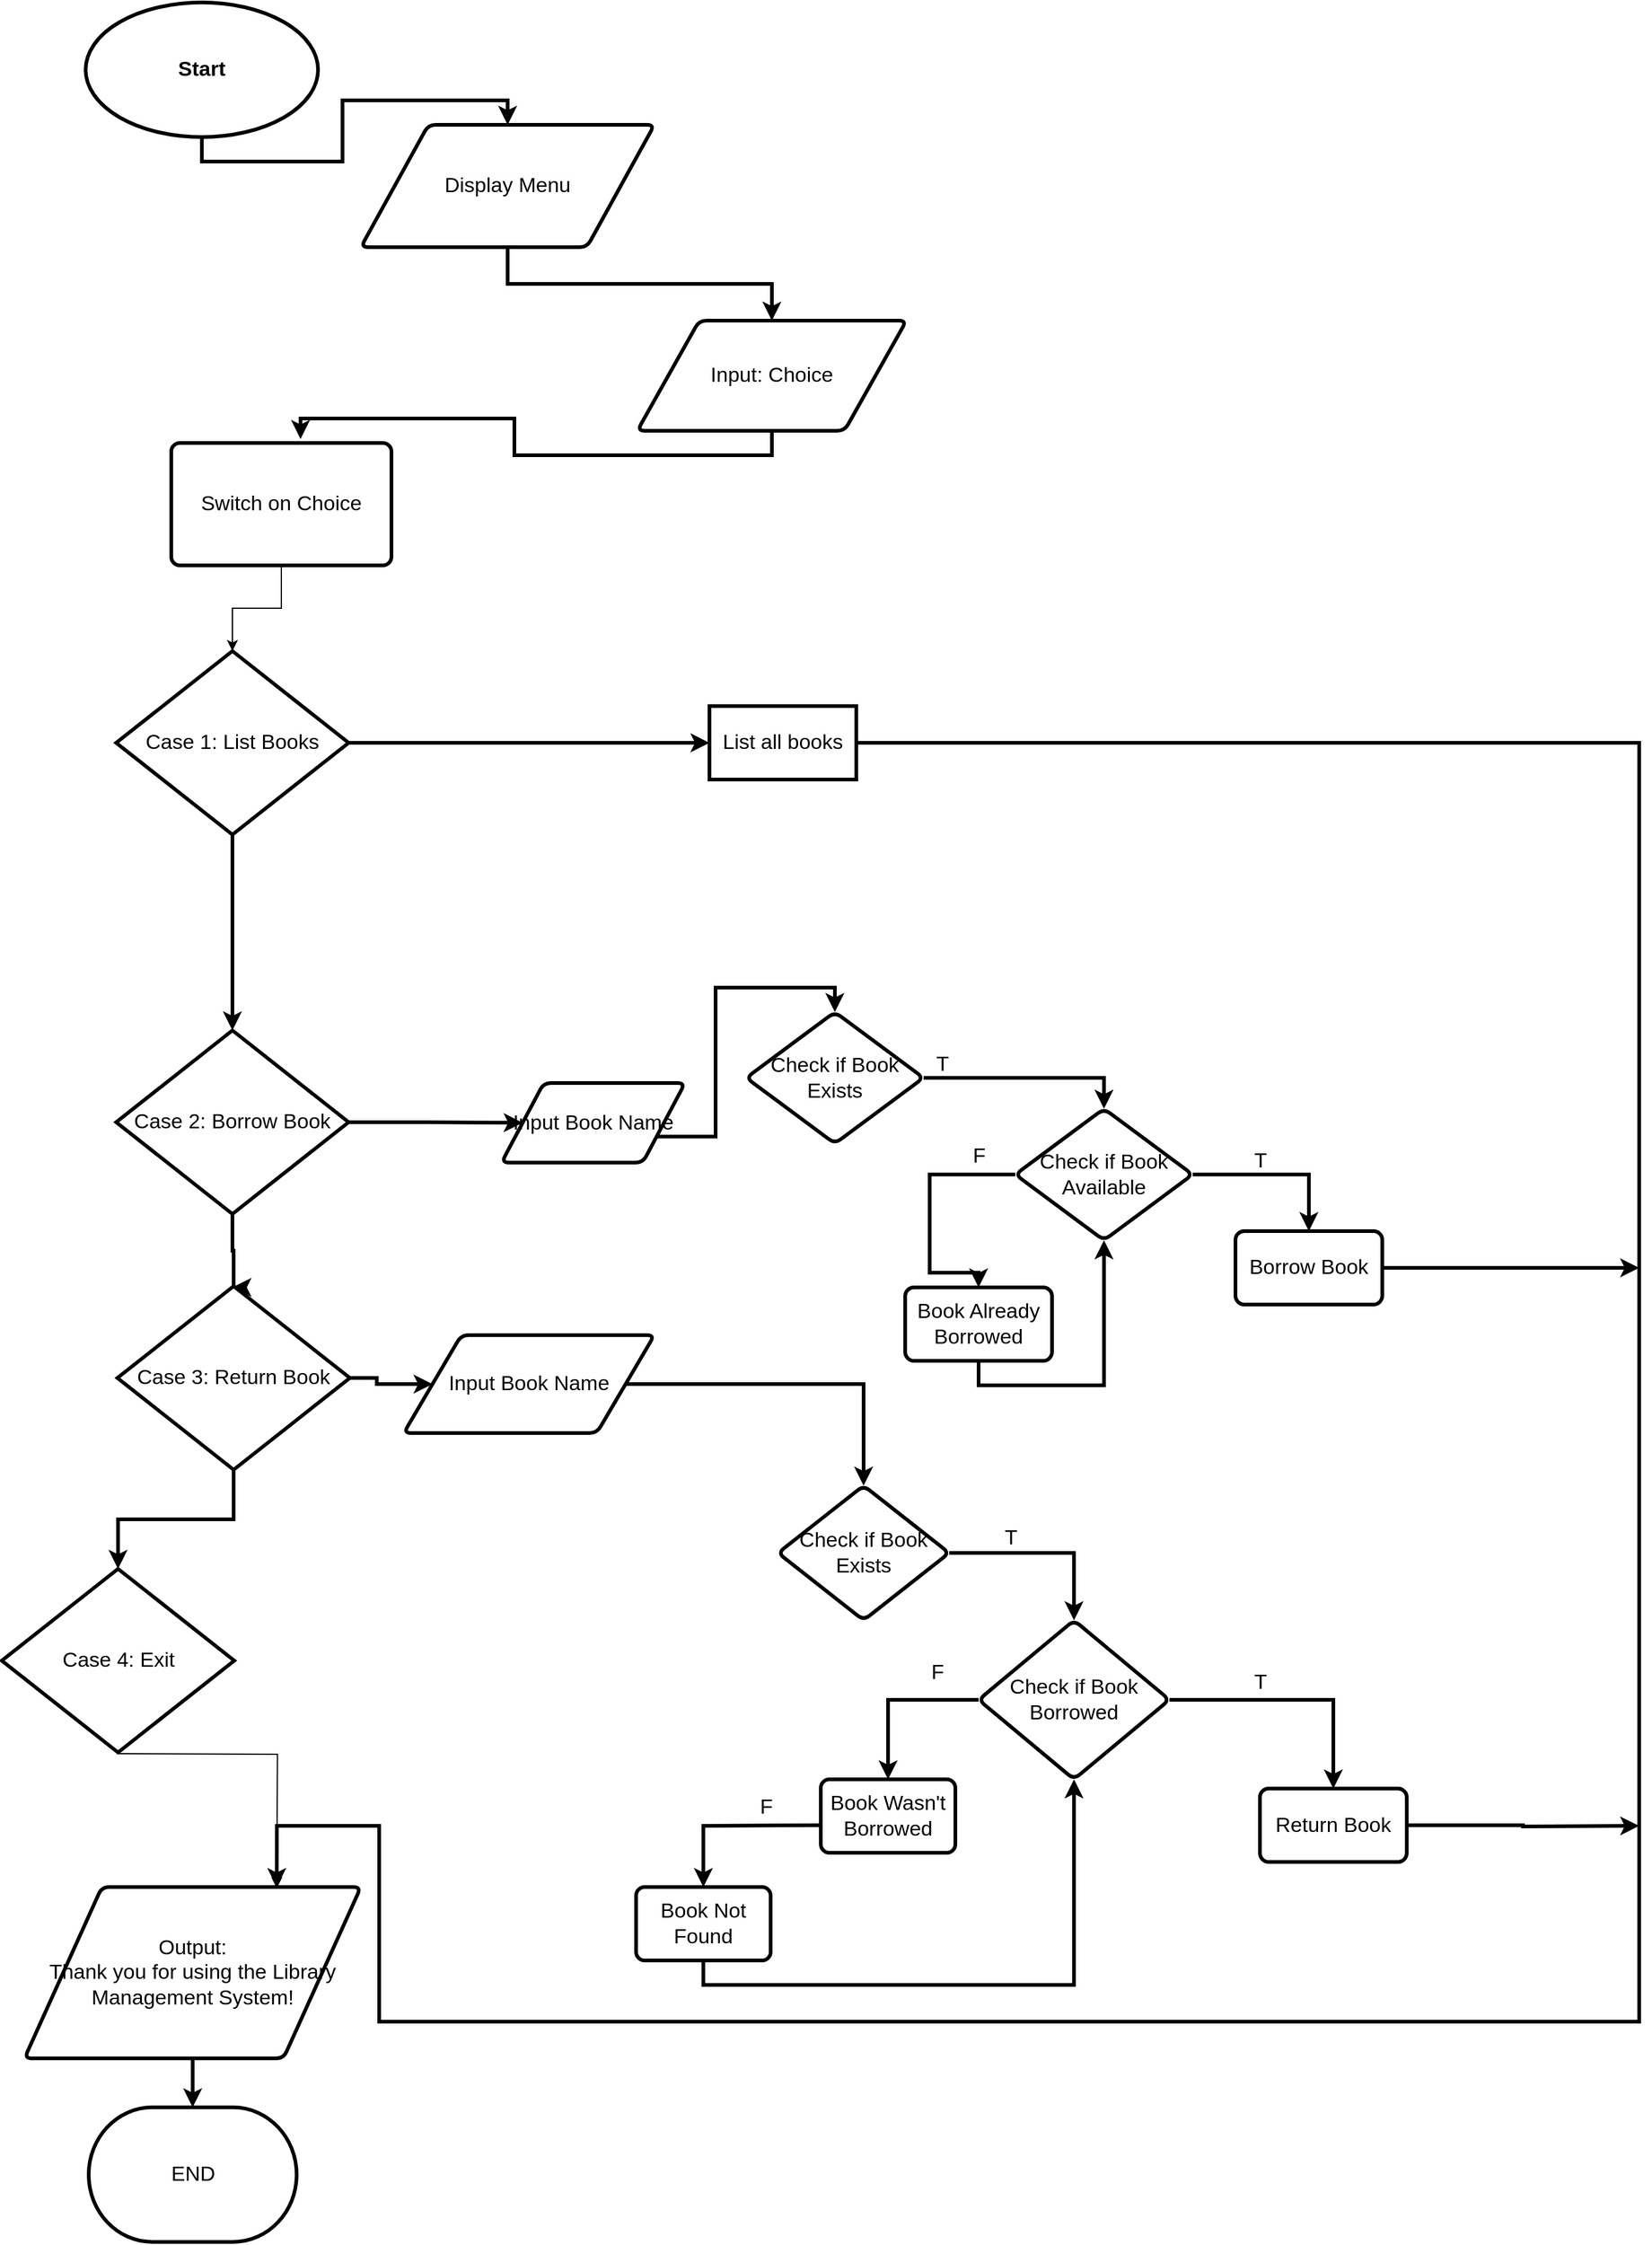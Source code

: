 <mxfile version="22.1.4" type="device">
  <diagram id="C5RBs43oDa-KdzZeNtuy" name="Page-1">
    <mxGraphModel dx="2503" dy="1358" grid="1" gridSize="10" guides="1" tooltips="1" connect="1" arrows="1" fold="1" page="0" pageScale="1" pageWidth="827" pageHeight="1169" math="0" shadow="0">
      <root>
        <mxCell id="WIyWlLk6GJQsqaUBKTNV-0" />
        <mxCell id="WIyWlLk6GJQsqaUBKTNV-1" parent="WIyWlLk6GJQsqaUBKTNV-0" />
        <mxCell id="aTunYatAO1bWsIIj06gY-6" style="edgeStyle=orthogonalEdgeStyle;rounded=0;orthogonalLoop=1;jettySize=auto;html=1;exitX=0.5;exitY=1;exitDx=0;exitDy=0;exitPerimeter=0;entryX=0.5;entryY=0;entryDx=0;entryDy=0;labelBackgroundColor=none;fontColor=default;strokeWidth=3;fontSize=17;" edge="1" parent="WIyWlLk6GJQsqaUBKTNV-1" source="aTunYatAO1bWsIIj06gY-0" target="aTunYatAO1bWsIIj06gY-5">
          <mxGeometry relative="1" as="geometry" />
        </mxCell>
        <mxCell id="aTunYatAO1bWsIIj06gY-0" value="&lt;font style=&quot;font-size: 17px;&quot;&gt;&lt;b style=&quot;font-size: 17px;&quot;&gt;Start&lt;/b&gt;&lt;/font&gt;" style="strokeWidth=3;html=1;shape=mxgraph.flowchart.start_1;whiteSpace=wrap;labelBackgroundColor=none;fontSize=17;" vertex="1" parent="WIyWlLk6GJQsqaUBKTNV-1">
          <mxGeometry x="220" y="-310" width="190" height="110" as="geometry" />
        </mxCell>
        <mxCell id="aTunYatAO1bWsIIj06gY-1" value="Input: Choice" style="shape=parallelogram;html=1;strokeWidth=3;perimeter=parallelogramPerimeter;whiteSpace=wrap;rounded=1;arcSize=12;size=0.23;labelBackgroundColor=none;fontSize=17;" vertex="1" parent="WIyWlLk6GJQsqaUBKTNV-1">
          <mxGeometry x="671" y="-50" width="220" height="90" as="geometry" />
        </mxCell>
        <mxCell id="aTunYatAO1bWsIIj06gY-3" value="Switch on Choice" style="rounded=1;whiteSpace=wrap;html=1;absoluteArcSize=1;arcSize=14;strokeWidth=3;labelBackgroundColor=none;fontSize=17;" vertex="1" parent="WIyWlLk6GJQsqaUBKTNV-1">
          <mxGeometry x="290" y="50" width="180" height="100" as="geometry" />
        </mxCell>
        <mxCell id="aTunYatAO1bWsIIj06gY-4" style="edgeStyle=orthogonalEdgeStyle;rounded=0;orthogonalLoop=1;jettySize=auto;html=1;exitX=0.5;exitY=1;exitDx=0;exitDy=0;entryX=0.587;entryY=-0.033;entryDx=0;entryDy=0;entryPerimeter=0;labelBackgroundColor=none;fontColor=default;strokeWidth=3;fontSize=17;" edge="1" parent="WIyWlLk6GJQsqaUBKTNV-1" source="aTunYatAO1bWsIIj06gY-1" target="aTunYatAO1bWsIIj06gY-3">
          <mxGeometry relative="1" as="geometry" />
        </mxCell>
        <mxCell id="aTunYatAO1bWsIIj06gY-7" style="edgeStyle=orthogonalEdgeStyle;rounded=0;orthogonalLoop=1;jettySize=auto;html=1;exitX=0.5;exitY=1;exitDx=0;exitDy=0;entryX=0.5;entryY=0;entryDx=0;entryDy=0;labelBackgroundColor=none;fontColor=default;strokeWidth=3;fontSize=17;" edge="1" parent="WIyWlLk6GJQsqaUBKTNV-1" source="aTunYatAO1bWsIIj06gY-5" target="aTunYatAO1bWsIIj06gY-1">
          <mxGeometry relative="1" as="geometry" />
        </mxCell>
        <mxCell id="aTunYatAO1bWsIIj06gY-5" value="Display Menu" style="shape=parallelogram;html=1;strokeWidth=3;perimeter=parallelogramPerimeter;whiteSpace=wrap;rounded=1;arcSize=12;size=0.23;labelBackgroundColor=none;fontSize=17;" vertex="1" parent="WIyWlLk6GJQsqaUBKTNV-1">
          <mxGeometry x="445" y="-210" width="240" height="100" as="geometry" />
        </mxCell>
        <mxCell id="aTunYatAO1bWsIIj06gY-24" value="" style="edgeStyle=orthogonalEdgeStyle;rounded=0;orthogonalLoop=1;jettySize=auto;html=1;labelBackgroundColor=none;fontColor=default;strokeWidth=3;fontSize=17;" edge="1" parent="WIyWlLk6GJQsqaUBKTNV-1" source="aTunYatAO1bWsIIj06gY-8" target="aTunYatAO1bWsIIj06gY-23">
          <mxGeometry relative="1" as="geometry" />
        </mxCell>
        <mxCell id="aTunYatAO1bWsIIj06gY-8" value="Case 1: List Books" style="strokeWidth=3;html=1;shape=mxgraph.flowchart.decision;whiteSpace=wrap;labelBackgroundColor=none;fontSize=17;" vertex="1" parent="WIyWlLk6GJQsqaUBKTNV-1">
          <mxGeometry x="245" y="220" width="190" height="150" as="geometry" />
        </mxCell>
        <mxCell id="aTunYatAO1bWsIIj06gY-60" style="edgeStyle=orthogonalEdgeStyle;rounded=0;orthogonalLoop=1;jettySize=auto;html=1;exitX=1;exitY=0.5;exitDx=0;exitDy=0;exitPerimeter=0;entryX=0;entryY=0.5;entryDx=0;entryDy=0;strokeWidth=3;fontSize=17;" edge="1" parent="WIyWlLk6GJQsqaUBKTNV-1" source="aTunYatAO1bWsIIj06gY-9" target="aTunYatAO1bWsIIj06gY-31">
          <mxGeometry relative="1" as="geometry" />
        </mxCell>
        <mxCell id="aTunYatAO1bWsIIj06gY-89" style="edgeStyle=orthogonalEdgeStyle;rounded=0;orthogonalLoop=1;jettySize=auto;html=1;exitX=0.5;exitY=1;exitDx=0;exitDy=0;exitPerimeter=0;strokeWidth=3;fontSize=17;" edge="1" parent="WIyWlLk6GJQsqaUBKTNV-1" source="aTunYatAO1bWsIIj06gY-9">
          <mxGeometry relative="1" as="geometry">
            <mxPoint x="340" y="740" as="targetPoint" />
            <Array as="points">
              <mxPoint x="340" y="710" />
              <mxPoint x="341" y="740" />
            </Array>
          </mxGeometry>
        </mxCell>
        <mxCell id="aTunYatAO1bWsIIj06gY-9" value="Case 2: Borrow Book" style="strokeWidth=3;html=1;shape=mxgraph.flowchart.decision;whiteSpace=wrap;labelBackgroundColor=none;fontSize=17;" vertex="1" parent="WIyWlLk6GJQsqaUBKTNV-1">
          <mxGeometry x="245" y="530" width="190" height="150" as="geometry" />
        </mxCell>
        <mxCell id="aTunYatAO1bWsIIj06gY-63" style="edgeStyle=orthogonalEdgeStyle;rounded=0;orthogonalLoop=1;jettySize=auto;html=1;exitX=1;exitY=0.5;exitDx=0;exitDy=0;exitPerimeter=0;entryX=0;entryY=0.5;entryDx=0;entryDy=0;strokeWidth=3;fontSize=17;" edge="1" parent="WIyWlLk6GJQsqaUBKTNV-1" source="aTunYatAO1bWsIIj06gY-10" target="aTunYatAO1bWsIIj06gY-62">
          <mxGeometry relative="1" as="geometry" />
        </mxCell>
        <mxCell id="aTunYatAO1bWsIIj06gY-10" value="Case 3: Return Book" style="strokeWidth=3;html=1;shape=mxgraph.flowchart.decision;whiteSpace=wrap;labelBackgroundColor=none;fontSize=17;" vertex="1" parent="WIyWlLk6GJQsqaUBKTNV-1">
          <mxGeometry x="246" y="739" width="190" height="150" as="geometry" />
        </mxCell>
        <mxCell id="aTunYatAO1bWsIIj06gY-109" style="edgeStyle=orthogonalEdgeStyle;rounded=0;orthogonalLoop=1;jettySize=auto;html=1;exitX=0.5;exitY=1;exitDx=0;exitDy=0;exitPerimeter=0;entryX=0.75;entryY=0;entryDx=0;entryDy=0;" edge="1" parent="WIyWlLk6GJQsqaUBKTNV-1">
          <mxGeometry relative="1" as="geometry">
            <mxPoint x="246.5" y="1121" as="sourcePoint" />
            <mxPoint x="376.25" y="1231" as="targetPoint" />
          </mxGeometry>
        </mxCell>
        <mxCell id="aTunYatAO1bWsIIj06gY-11" value="Case 4: Exit" style="strokeWidth=3;html=1;shape=mxgraph.flowchart.decision;whiteSpace=wrap;labelBackgroundColor=none;fontSize=17;" vertex="1" parent="WIyWlLk6GJQsqaUBKTNV-1">
          <mxGeometry x="151.5" y="970" width="190" height="150" as="geometry" />
        </mxCell>
        <mxCell id="aTunYatAO1bWsIIj06gY-15" style="edgeStyle=orthogonalEdgeStyle;rounded=0;orthogonalLoop=1;jettySize=auto;html=1;exitX=0.5;exitY=1;exitDx=0;exitDy=0;exitPerimeter=0;entryX=0.5;entryY=0;entryDx=0;entryDy=0;entryPerimeter=0;labelBackgroundColor=none;fontColor=default;strokeWidth=3;fontSize=17;" edge="1" parent="WIyWlLk6GJQsqaUBKTNV-1" source="aTunYatAO1bWsIIj06gY-10" target="aTunYatAO1bWsIIj06gY-11">
          <mxGeometry relative="1" as="geometry" />
        </mxCell>
        <mxCell id="aTunYatAO1bWsIIj06gY-90" style="edgeStyle=orthogonalEdgeStyle;rounded=0;orthogonalLoop=1;jettySize=auto;html=1;exitX=1;exitY=0.5;exitDx=0;exitDy=0;entryX=0.75;entryY=0;entryDx=0;entryDy=0;strokeWidth=3;fontSize=17;" edge="1" parent="WIyWlLk6GJQsqaUBKTNV-1" source="aTunYatAO1bWsIIj06gY-23" target="aTunYatAO1bWsIIj06gY-66">
          <mxGeometry relative="1" as="geometry">
            <Array as="points">
              <mxPoint x="1490" y="295" />
              <mxPoint x="1490" y="1340" />
              <mxPoint x="460" y="1340" />
              <mxPoint x="460" y="1180" />
              <mxPoint x="376" y="1180" />
            </Array>
          </mxGeometry>
        </mxCell>
        <mxCell id="aTunYatAO1bWsIIj06gY-23" value="List all books" style="whiteSpace=wrap;html=1;strokeWidth=3;labelBackgroundColor=none;fontSize=17;" vertex="1" parent="WIyWlLk6GJQsqaUBKTNV-1">
          <mxGeometry x="730" y="265" width="120" height="60" as="geometry" />
        </mxCell>
        <mxCell id="aTunYatAO1bWsIIj06gY-61" style="edgeStyle=orthogonalEdgeStyle;rounded=0;orthogonalLoop=1;jettySize=auto;html=1;exitX=1;exitY=0.75;exitDx=0;exitDy=0;entryX=0.5;entryY=0;entryDx=0;entryDy=0;strokeWidth=3;fontSize=17;" edge="1" parent="WIyWlLk6GJQsqaUBKTNV-1" source="aTunYatAO1bWsIIj06gY-31" target="aTunYatAO1bWsIIj06gY-34">
          <mxGeometry relative="1" as="geometry" />
        </mxCell>
        <mxCell id="aTunYatAO1bWsIIj06gY-31" value="Input Book Name" style="shape=parallelogram;html=1;strokeWidth=3;perimeter=parallelogramPerimeter;whiteSpace=wrap;rounded=1;arcSize=12;size=0.23;labelBackgroundColor=none;fontSize=17;" vertex="1" parent="WIyWlLk6GJQsqaUBKTNV-1">
          <mxGeometry x="560" y="573" width="150" height="65" as="geometry" />
        </mxCell>
        <mxCell id="aTunYatAO1bWsIIj06gY-51" style="edgeStyle=orthogonalEdgeStyle;rounded=0;orthogonalLoop=1;jettySize=auto;html=1;exitX=1;exitY=0.5;exitDx=0;exitDy=0;entryX=0.5;entryY=0;entryDx=0;entryDy=0;labelBackgroundColor=none;fontColor=default;strokeWidth=3;fontSize=17;" edge="1" parent="WIyWlLk6GJQsqaUBKTNV-1" source="aTunYatAO1bWsIIj06gY-34" target="aTunYatAO1bWsIIj06gY-38">
          <mxGeometry relative="1" as="geometry" />
        </mxCell>
        <mxCell id="aTunYatAO1bWsIIj06gY-34" value="Check if Book Exists" style="rhombus;whiteSpace=wrap;html=1;strokeWidth=3;rounded=1;arcSize=12;labelBackgroundColor=none;fontSize=17;" vertex="1" parent="WIyWlLk6GJQsqaUBKTNV-1">
          <mxGeometry x="760" y="515" width="145" height="107.5" as="geometry" />
        </mxCell>
        <mxCell id="aTunYatAO1bWsIIj06gY-52" style="edgeStyle=orthogonalEdgeStyle;rounded=0;orthogonalLoop=1;jettySize=auto;html=1;exitX=1;exitY=0.5;exitDx=0;exitDy=0;entryX=0.5;entryY=0;entryDx=0;entryDy=0;labelBackgroundColor=none;fontColor=default;strokeWidth=3;fontSize=17;" edge="1" parent="WIyWlLk6GJQsqaUBKTNV-1" source="aTunYatAO1bWsIIj06gY-38" target="aTunYatAO1bWsIIj06gY-48">
          <mxGeometry relative="1" as="geometry" />
        </mxCell>
        <mxCell id="aTunYatAO1bWsIIj06gY-92" style="edgeStyle=orthogonalEdgeStyle;rounded=0;orthogonalLoop=1;jettySize=auto;html=1;exitX=0;exitY=0.5;exitDx=0;exitDy=0;entryX=0.5;entryY=0;entryDx=0;entryDy=0;strokeWidth=3;fontSize=17;" edge="1" parent="WIyWlLk6GJQsqaUBKTNV-1" source="aTunYatAO1bWsIIj06gY-38" target="aTunYatAO1bWsIIj06gY-46">
          <mxGeometry relative="1" as="geometry">
            <Array as="points">
              <mxPoint x="910" y="648" />
              <mxPoint x="910" y="728" />
              <mxPoint x="950" y="728" />
            </Array>
          </mxGeometry>
        </mxCell>
        <mxCell id="aTunYatAO1bWsIIj06gY-38" value="Check if Book Available" style="rhombus;whiteSpace=wrap;html=1;strokeWidth=3;rounded=1;arcSize=12;labelBackgroundColor=none;fontSize=17;" vertex="1" parent="WIyWlLk6GJQsqaUBKTNV-1">
          <mxGeometry x="980" y="594" width="145" height="107.5" as="geometry" />
        </mxCell>
        <mxCell id="aTunYatAO1bWsIIj06gY-94" style="edgeStyle=orthogonalEdgeStyle;rounded=0;orthogonalLoop=1;jettySize=auto;html=1;exitX=0.5;exitY=1;exitDx=0;exitDy=0;entryX=0.5;entryY=1;entryDx=0;entryDy=0;strokeWidth=3;fontSize=17;" edge="1" parent="WIyWlLk6GJQsqaUBKTNV-1" source="aTunYatAO1bWsIIj06gY-46" target="aTunYatAO1bWsIIj06gY-38">
          <mxGeometry relative="1" as="geometry" />
        </mxCell>
        <mxCell id="aTunYatAO1bWsIIj06gY-46" value="Book Already Borrowed" style="whiteSpace=wrap;html=1;strokeWidth=3;rounded=1;arcSize=12;labelBackgroundColor=none;fontSize=17;" vertex="1" parent="WIyWlLk6GJQsqaUBKTNV-1">
          <mxGeometry x="890" y="740" width="120" height="60" as="geometry" />
        </mxCell>
        <mxCell id="aTunYatAO1bWsIIj06gY-95" style="edgeStyle=orthogonalEdgeStyle;rounded=0;orthogonalLoop=1;jettySize=auto;html=1;exitX=1;exitY=0.5;exitDx=0;exitDy=0;strokeWidth=3;fontSize=17;" edge="1" parent="WIyWlLk6GJQsqaUBKTNV-1" source="aTunYatAO1bWsIIj06gY-48">
          <mxGeometry relative="1" as="geometry">
            <mxPoint x="1490" y="724" as="targetPoint" />
          </mxGeometry>
        </mxCell>
        <mxCell id="aTunYatAO1bWsIIj06gY-48" value=" Borrow Book" style="whiteSpace=wrap;html=1;strokeWidth=3;rounded=1;arcSize=12;labelBackgroundColor=none;fontSize=17;" vertex="1" parent="WIyWlLk6GJQsqaUBKTNV-1">
          <mxGeometry x="1160" y="694" width="120" height="60" as="geometry" />
        </mxCell>
        <mxCell id="aTunYatAO1bWsIIj06gY-54" value="T" style="text;html=1;align=center;verticalAlign=middle;resizable=0;points=[];autosize=1;strokeColor=none;fillColor=none;strokeWidth=3;fontSize=17;" vertex="1" parent="WIyWlLk6GJQsqaUBKTNV-1">
          <mxGeometry x="905" y="543" width="30" height="30" as="geometry" />
        </mxCell>
        <mxCell id="aTunYatAO1bWsIIj06gY-55" value="T" style="text;html=1;align=center;verticalAlign=middle;resizable=0;points=[];autosize=1;strokeColor=none;fillColor=none;strokeWidth=3;fontSize=17;" vertex="1" parent="WIyWlLk6GJQsqaUBKTNV-1">
          <mxGeometry x="1165" y="622" width="30" height="30" as="geometry" />
        </mxCell>
        <mxCell id="aTunYatAO1bWsIIj06gY-57" style="edgeStyle=orthogonalEdgeStyle;rounded=0;orthogonalLoop=1;jettySize=auto;html=1;exitX=0.5;exitY=1;exitDx=0;exitDy=0;exitPerimeter=0;entryX=0.5;entryY=0;entryDx=0;entryDy=0;entryPerimeter=0;strokeWidth=3;fontSize=17;" edge="1" parent="WIyWlLk6GJQsqaUBKTNV-1" source="aTunYatAO1bWsIIj06gY-8" target="aTunYatAO1bWsIIj06gY-9">
          <mxGeometry relative="1" as="geometry" />
        </mxCell>
        <mxCell id="aTunYatAO1bWsIIj06gY-68" value="" style="edgeStyle=orthogonalEdgeStyle;rounded=0;orthogonalLoop=1;jettySize=auto;html=1;strokeWidth=3;fontSize=17;" edge="1" parent="WIyWlLk6GJQsqaUBKTNV-1" source="aTunYatAO1bWsIIj06gY-62" target="aTunYatAO1bWsIIj06gY-67">
          <mxGeometry relative="1" as="geometry" />
        </mxCell>
        <mxCell id="aTunYatAO1bWsIIj06gY-62" value="Input Book Name" style="shape=parallelogram;html=1;strokeWidth=3;perimeter=parallelogramPerimeter;whiteSpace=wrap;rounded=1;arcSize=12;size=0.23;fontSize=17;" vertex="1" parent="WIyWlLk6GJQsqaUBKTNV-1">
          <mxGeometry x="480" y="779" width="205" height="80" as="geometry" />
        </mxCell>
        <mxCell id="aTunYatAO1bWsIIj06gY-64" value="END" style="strokeWidth=3;html=1;shape=mxgraph.flowchart.terminator;whiteSpace=wrap;fontSize=17;" vertex="1" parent="WIyWlLk6GJQsqaUBKTNV-1">
          <mxGeometry x="222.5" y="1410" width="170" height="110" as="geometry" />
        </mxCell>
        <mxCell id="aTunYatAO1bWsIIj06gY-66" value="Output:&lt;br style=&quot;font-size: 17px;&quot;&gt;Thank you for using the Library Management System!" style="shape=parallelogram;html=1;strokeWidth=3;perimeter=parallelogramPerimeter;whiteSpace=wrap;rounded=1;arcSize=12;size=0.23;fontSize=17;" vertex="1" parent="WIyWlLk6GJQsqaUBKTNV-1">
          <mxGeometry x="170" y="1230" width="275" height="140" as="geometry" />
        </mxCell>
        <mxCell id="aTunYatAO1bWsIIj06gY-71" style="edgeStyle=orthogonalEdgeStyle;rounded=0;orthogonalLoop=1;jettySize=auto;html=1;exitX=1;exitY=0.5;exitDx=0;exitDy=0;entryX=0.5;entryY=0;entryDx=0;entryDy=0;strokeWidth=3;fontSize=17;" edge="1" parent="WIyWlLk6GJQsqaUBKTNV-1" source="aTunYatAO1bWsIIj06gY-67" target="aTunYatAO1bWsIIj06gY-69">
          <mxGeometry relative="1" as="geometry" />
        </mxCell>
        <mxCell id="aTunYatAO1bWsIIj06gY-67" value="Check if Book Exists" style="rhombus;whiteSpace=wrap;html=1;strokeWidth=3;rounded=1;arcSize=12;fontSize=17;" vertex="1" parent="WIyWlLk6GJQsqaUBKTNV-1">
          <mxGeometry x="786" y="902" width="140" height="110" as="geometry" />
        </mxCell>
        <mxCell id="aTunYatAO1bWsIIj06gY-79" style="edgeStyle=orthogonalEdgeStyle;rounded=0;orthogonalLoop=1;jettySize=auto;html=1;exitX=0;exitY=0.5;exitDx=0;exitDy=0;entryX=0.5;entryY=0;entryDx=0;entryDy=0;strokeWidth=3;fontSize=17;" edge="1" parent="WIyWlLk6GJQsqaUBKTNV-1" source="aTunYatAO1bWsIIj06gY-69" target="aTunYatAO1bWsIIj06gY-104">
          <mxGeometry relative="1" as="geometry">
            <mxPoint x="895" y="1124.5" as="targetPoint" />
          </mxGeometry>
        </mxCell>
        <mxCell id="aTunYatAO1bWsIIj06gY-99" value="" style="edgeStyle=orthogonalEdgeStyle;rounded=0;orthogonalLoop=1;jettySize=auto;html=1;strokeWidth=3;fontSize=17;" edge="1" parent="WIyWlLk6GJQsqaUBKTNV-1" source="aTunYatAO1bWsIIj06gY-69" target="aTunYatAO1bWsIIj06gY-98">
          <mxGeometry relative="1" as="geometry" />
        </mxCell>
        <mxCell id="aTunYatAO1bWsIIj06gY-69" value="Check if Book Borrowed" style="rhombus;whiteSpace=wrap;html=1;strokeWidth=3;rounded=1;arcSize=12;fontSize=17;" vertex="1" parent="WIyWlLk6GJQsqaUBKTNV-1">
          <mxGeometry x="950" y="1012" width="156" height="130" as="geometry" />
        </mxCell>
        <mxCell id="aTunYatAO1bWsIIj06gY-72" value="T" style="text;html=1;align=center;verticalAlign=middle;resizable=0;points=[];autosize=1;strokeColor=none;fillColor=none;strokeWidth=3;fontSize=17;" vertex="1" parent="WIyWlLk6GJQsqaUBKTNV-1">
          <mxGeometry x="961" y="930" width="30" height="30" as="geometry" />
        </mxCell>
        <mxCell id="aTunYatAO1bWsIIj06gY-82" style="edgeStyle=orthogonalEdgeStyle;rounded=0;orthogonalLoop=1;jettySize=auto;html=1;exitX=0;exitY=0.5;exitDx=0;exitDy=0;entryX=0.5;entryY=0;entryDx=0;entryDy=0;strokeWidth=3;fontSize=17;" edge="1" parent="WIyWlLk6GJQsqaUBKTNV-1" target="aTunYatAO1bWsIIj06gY-105">
          <mxGeometry relative="1" as="geometry">
            <mxPoint x="820" y="1179.5" as="sourcePoint" />
            <mxPoint x="720.5" y="1212" as="targetPoint" />
          </mxGeometry>
        </mxCell>
        <mxCell id="aTunYatAO1bWsIIj06gY-83" value="F" style="text;html=1;align=center;verticalAlign=middle;resizable=0;points=[];autosize=1;strokeColor=none;fillColor=none;strokeWidth=3;fontSize=17;" vertex="1" parent="WIyWlLk6GJQsqaUBKTNV-1">
          <mxGeometry x="761" y="1150" width="30" height="30" as="geometry" />
        </mxCell>
        <mxCell id="aTunYatAO1bWsIIj06gY-85" value="F" style="text;html=1;align=center;verticalAlign=middle;resizable=0;points=[];autosize=1;strokeColor=none;fillColor=none;strokeWidth=3;fontSize=17;" vertex="1" parent="WIyWlLk6GJQsqaUBKTNV-1">
          <mxGeometry x="901" y="1040" width="30" height="30" as="geometry" />
        </mxCell>
        <mxCell id="aTunYatAO1bWsIIj06gY-86" style="edgeStyle=orthogonalEdgeStyle;rounded=0;orthogonalLoop=1;jettySize=auto;html=1;exitX=0.5;exitY=1;exitDx=0;exitDy=0;entryX=0.5;entryY=0;entryDx=0;entryDy=0;entryPerimeter=0;strokeWidth=3;fontSize=17;" edge="1" parent="WIyWlLk6GJQsqaUBKTNV-1" source="aTunYatAO1bWsIIj06gY-66" target="aTunYatAO1bWsIIj06gY-64">
          <mxGeometry relative="1" as="geometry" />
        </mxCell>
        <mxCell id="aTunYatAO1bWsIIj06gY-93" value="F" style="text;html=1;align=center;verticalAlign=middle;resizable=0;points=[];autosize=1;strokeColor=none;fillColor=none;strokeWidth=3;fontSize=17;" vertex="1" parent="WIyWlLk6GJQsqaUBKTNV-1">
          <mxGeometry x="935" y="618" width="30" height="30" as="geometry" />
        </mxCell>
        <mxCell id="aTunYatAO1bWsIIj06gY-101" style="edgeStyle=orthogonalEdgeStyle;rounded=0;orthogonalLoop=1;jettySize=auto;html=1;exitX=1;exitY=0.5;exitDx=0;exitDy=0;strokeWidth=3;fontSize=17;" edge="1" parent="WIyWlLk6GJQsqaUBKTNV-1" source="aTunYatAO1bWsIIj06gY-98">
          <mxGeometry relative="1" as="geometry">
            <mxPoint x="1490" y="1180" as="targetPoint" />
          </mxGeometry>
        </mxCell>
        <mxCell id="aTunYatAO1bWsIIj06gY-98" value="Return Book" style="whiteSpace=wrap;html=1;strokeWidth=3;rounded=1;arcSize=12;fontSize=17;" vertex="1" parent="WIyWlLk6GJQsqaUBKTNV-1">
          <mxGeometry x="1180" y="1149.5" width="120" height="60" as="geometry" />
        </mxCell>
        <mxCell id="aTunYatAO1bWsIIj06gY-102" value="T" style="text;html=1;align=center;verticalAlign=middle;resizable=0;points=[];autosize=1;strokeColor=none;fillColor=none;strokeWidth=3;fontSize=17;" vertex="1" parent="WIyWlLk6GJQsqaUBKTNV-1">
          <mxGeometry x="1165" y="1048" width="30" height="30" as="geometry" />
        </mxCell>
        <mxCell id="aTunYatAO1bWsIIj06gY-104" value="Book Wasn&#39;t Borrowed" style="rounded=1;whiteSpace=wrap;html=1;absoluteArcSize=1;arcSize=14;strokeWidth=3;fontSize=17;" vertex="1" parent="WIyWlLk6GJQsqaUBKTNV-1">
          <mxGeometry x="821" y="1142" width="110" height="60" as="geometry" />
        </mxCell>
        <mxCell id="aTunYatAO1bWsIIj06gY-106" style="edgeStyle=orthogonalEdgeStyle;rounded=0;orthogonalLoop=1;jettySize=auto;html=1;exitX=0.5;exitY=1;exitDx=0;exitDy=0;entryX=0.5;entryY=1;entryDx=0;entryDy=0;strokeWidth=3;fontSize=17;" edge="1" parent="WIyWlLk6GJQsqaUBKTNV-1" source="aTunYatAO1bWsIIj06gY-105" target="aTunYatAO1bWsIIj06gY-69">
          <mxGeometry relative="1" as="geometry" />
        </mxCell>
        <mxCell id="aTunYatAO1bWsIIj06gY-105" value="Book Not Found" style="rounded=1;whiteSpace=wrap;html=1;absoluteArcSize=1;arcSize=14;strokeWidth=3;fontSize=17;" vertex="1" parent="WIyWlLk6GJQsqaUBKTNV-1">
          <mxGeometry x="670" y="1230" width="110" height="60" as="geometry" />
        </mxCell>
        <mxCell id="aTunYatAO1bWsIIj06gY-108" style="edgeStyle=orthogonalEdgeStyle;rounded=0;orthogonalLoop=1;jettySize=auto;html=1;exitX=0.5;exitY=1;exitDx=0;exitDy=0;entryX=0.5;entryY=0;entryDx=0;entryDy=0;entryPerimeter=0;" edge="1" parent="WIyWlLk6GJQsqaUBKTNV-1" source="aTunYatAO1bWsIIj06gY-3" target="aTunYatAO1bWsIIj06gY-8">
          <mxGeometry relative="1" as="geometry" />
        </mxCell>
      </root>
    </mxGraphModel>
  </diagram>
</mxfile>
